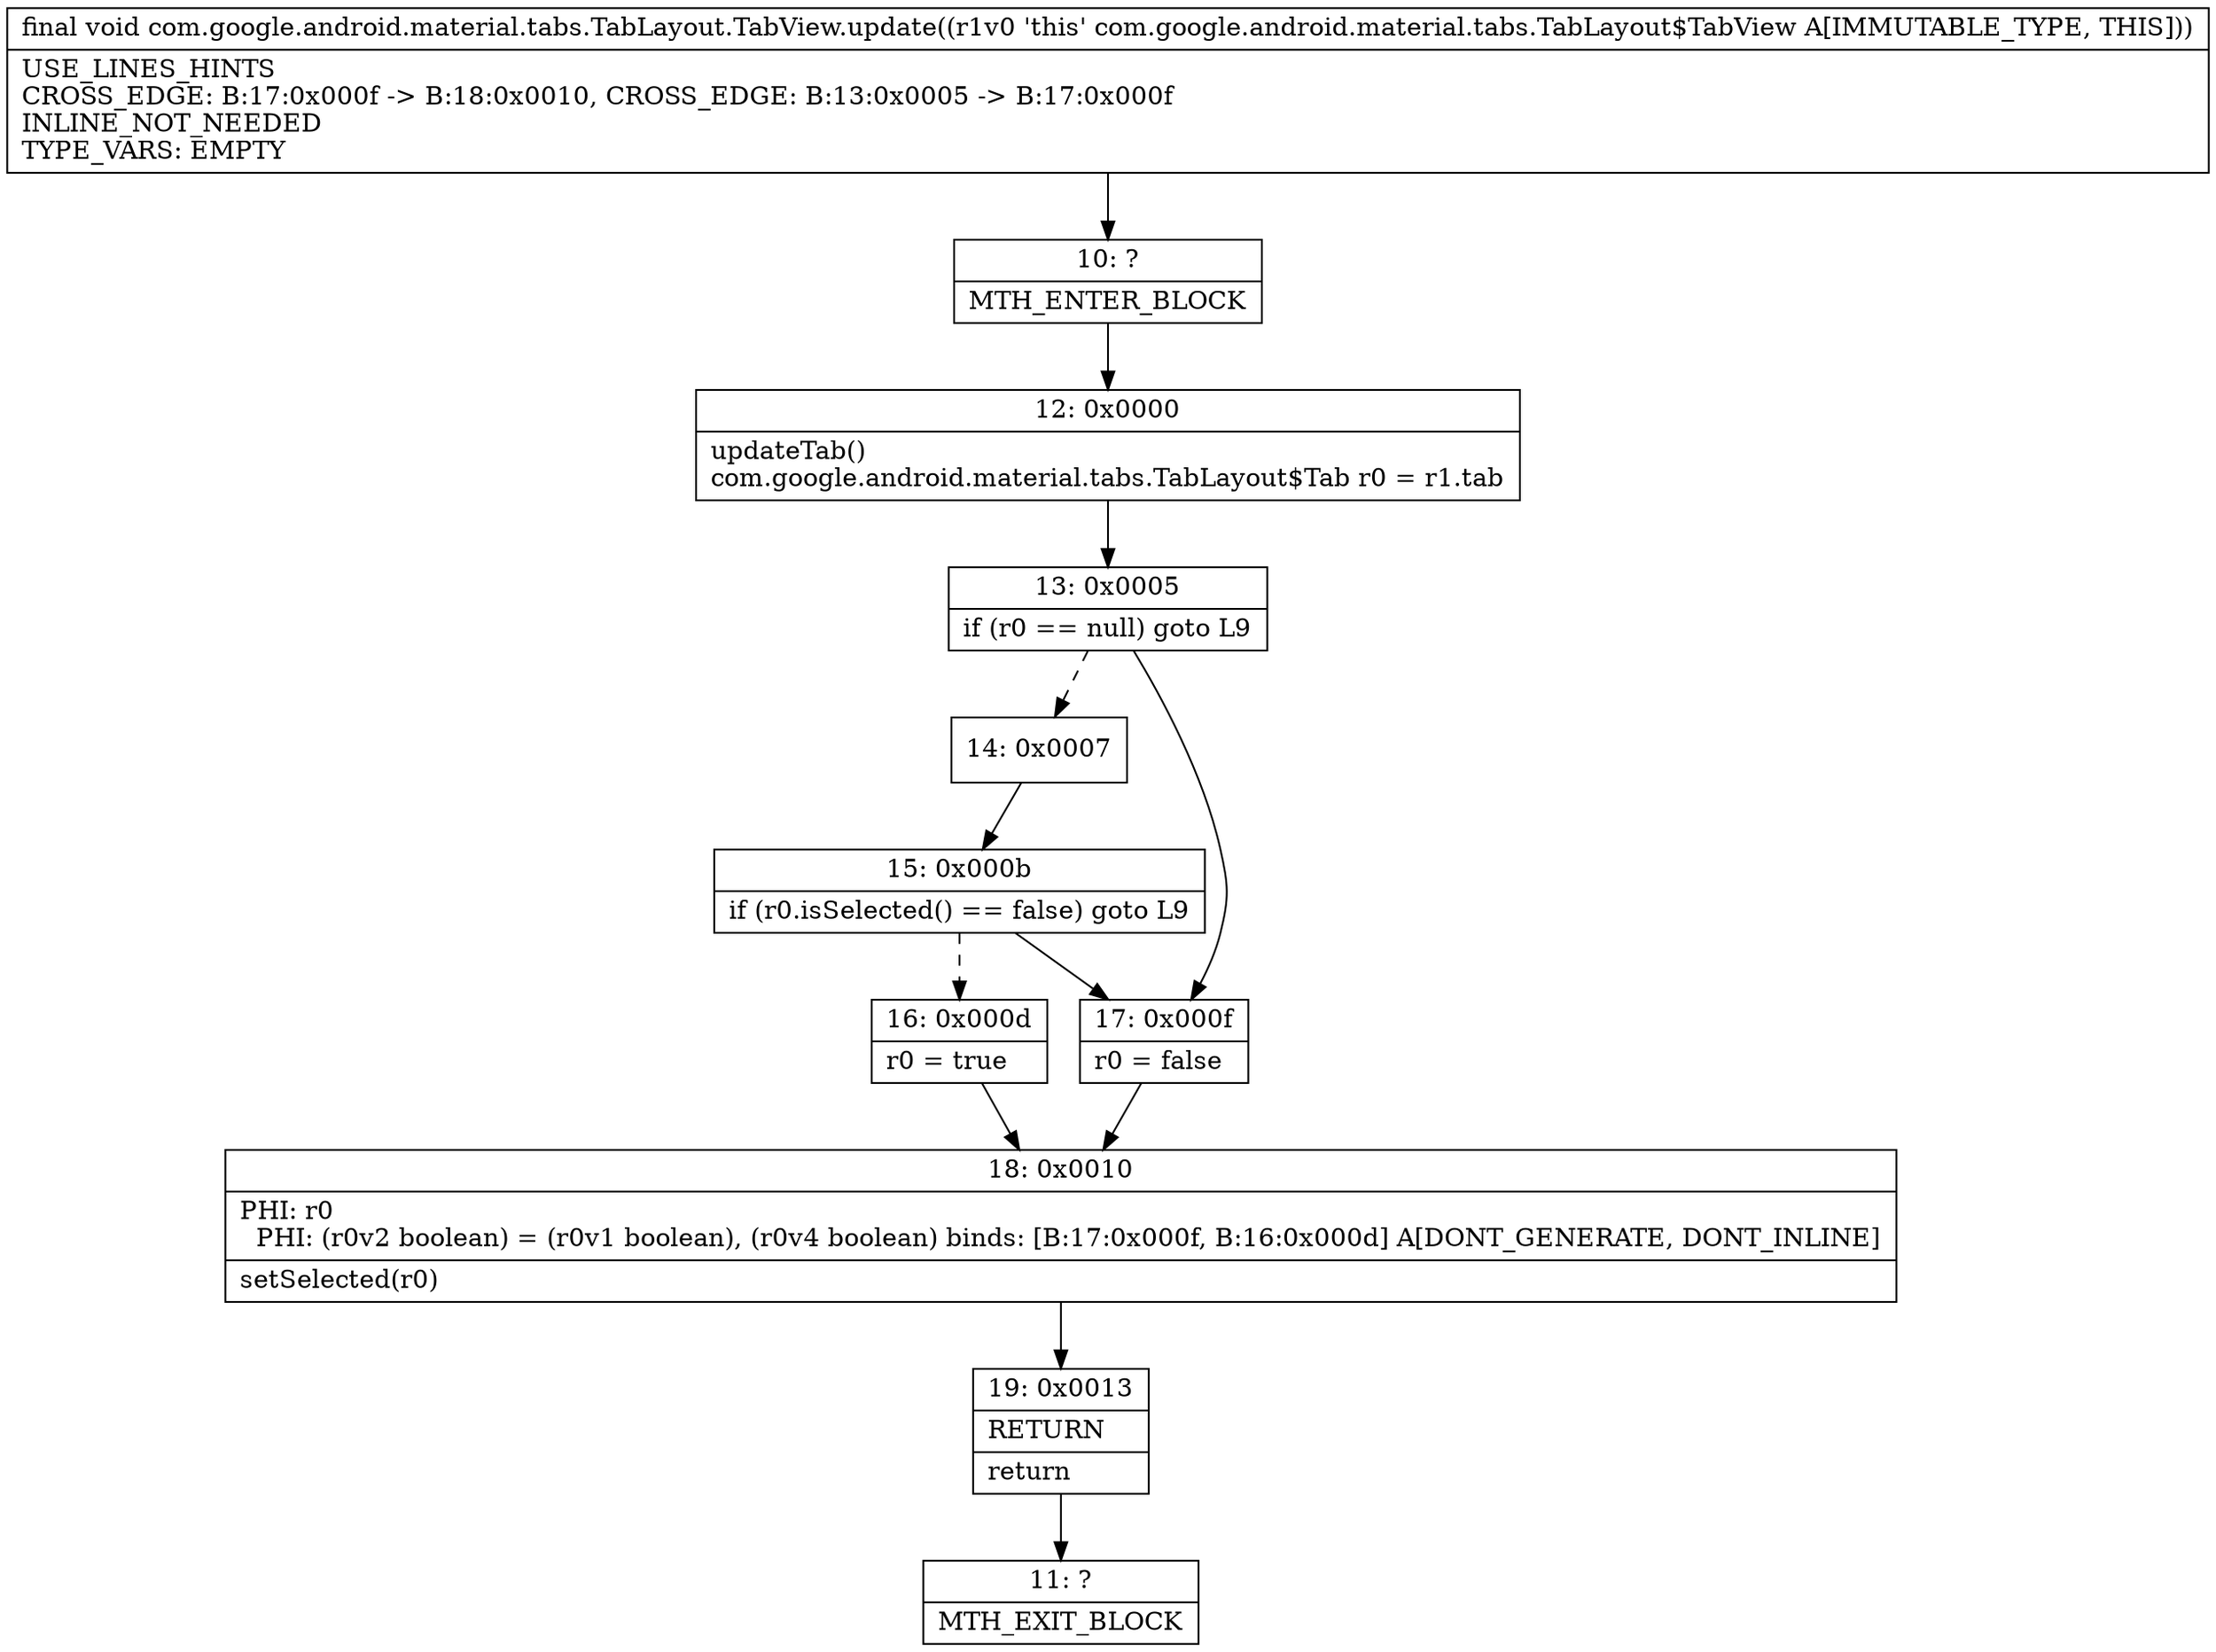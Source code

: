 digraph "CFG forcom.google.android.material.tabs.TabLayout.TabView.update()V" {
Node_10 [shape=record,label="{10\:\ ?|MTH_ENTER_BLOCK\l}"];
Node_12 [shape=record,label="{12\:\ 0x0000|updateTab()\lcom.google.android.material.tabs.TabLayout$Tab r0 = r1.tab\l}"];
Node_13 [shape=record,label="{13\:\ 0x0005|if (r0 == null) goto L9\l}"];
Node_14 [shape=record,label="{14\:\ 0x0007}"];
Node_15 [shape=record,label="{15\:\ 0x000b|if (r0.isSelected() == false) goto L9\l}"];
Node_16 [shape=record,label="{16\:\ 0x000d|r0 = true\l}"];
Node_18 [shape=record,label="{18\:\ 0x0010|PHI: r0 \l  PHI: (r0v2 boolean) = (r0v1 boolean), (r0v4 boolean) binds: [B:17:0x000f, B:16:0x000d] A[DONT_GENERATE, DONT_INLINE]\l|setSelected(r0)\l}"];
Node_19 [shape=record,label="{19\:\ 0x0013|RETURN\l|return\l}"];
Node_11 [shape=record,label="{11\:\ ?|MTH_EXIT_BLOCK\l}"];
Node_17 [shape=record,label="{17\:\ 0x000f|r0 = false\l}"];
MethodNode[shape=record,label="{final void com.google.android.material.tabs.TabLayout.TabView.update((r1v0 'this' com.google.android.material.tabs.TabLayout$TabView A[IMMUTABLE_TYPE, THIS]))  | USE_LINES_HINTS\lCROSS_EDGE: B:17:0x000f \-\> B:18:0x0010, CROSS_EDGE: B:13:0x0005 \-\> B:17:0x000f\lINLINE_NOT_NEEDED\lTYPE_VARS: EMPTY\l}"];
MethodNode -> Node_10;Node_10 -> Node_12;
Node_12 -> Node_13;
Node_13 -> Node_14[style=dashed];
Node_13 -> Node_17;
Node_14 -> Node_15;
Node_15 -> Node_16[style=dashed];
Node_15 -> Node_17;
Node_16 -> Node_18;
Node_18 -> Node_19;
Node_19 -> Node_11;
Node_17 -> Node_18;
}

